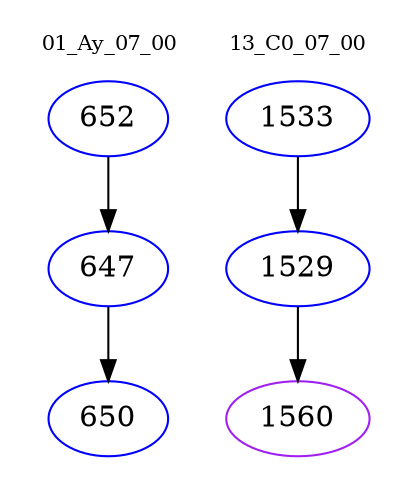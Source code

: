 digraph{
subgraph cluster_0 {
color = white
label = "01_Ay_07_00";
fontsize=10;
T0_652 [label="652", color="blue"]
T0_652 -> T0_647 [color="black"]
T0_647 [label="647", color="blue"]
T0_647 -> T0_650 [color="black"]
T0_650 [label="650", color="blue"]
}
subgraph cluster_1 {
color = white
label = "13_C0_07_00";
fontsize=10;
T1_1533 [label="1533", color="blue"]
T1_1533 -> T1_1529 [color="black"]
T1_1529 [label="1529", color="blue"]
T1_1529 -> T1_1560 [color="black"]
T1_1560 [label="1560", color="purple"]
}
}
